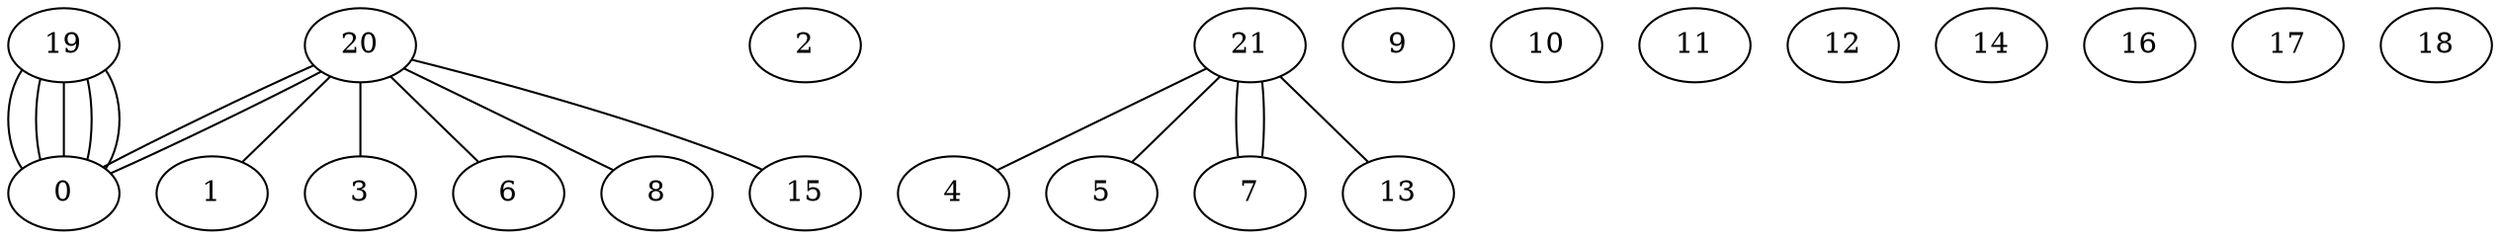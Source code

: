 graph G {
0;
1;
2;
3;
4;
5;
6;
7;
8;
9;
10;
11;
12;
13;
14;
15;
16;
17;
18;
19;
20;
21;
21--7 ;
21--4 ;
21--13 ;
21--5 ;
21--7 ;
20--0 ;
20--8 ;
20--15 ;
20--3 ;
20--6 ;
20--1 ;
20--0 ;
19--0 ;
19--0 ;
19--0 ;
19--0 ;
19--0 ;
}
